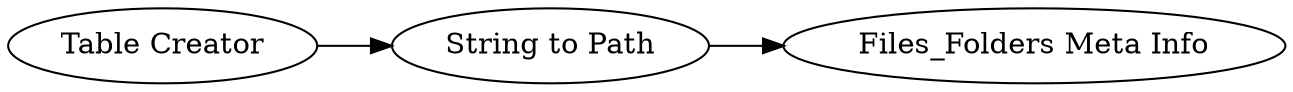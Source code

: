 digraph {
	4 -> 3
	3 -> 2
	4 [label="Table Creator"]
	3 [label="String to Path"]
	2 [label="Files_Folders Meta Info"]
	rankdir=LR
}
